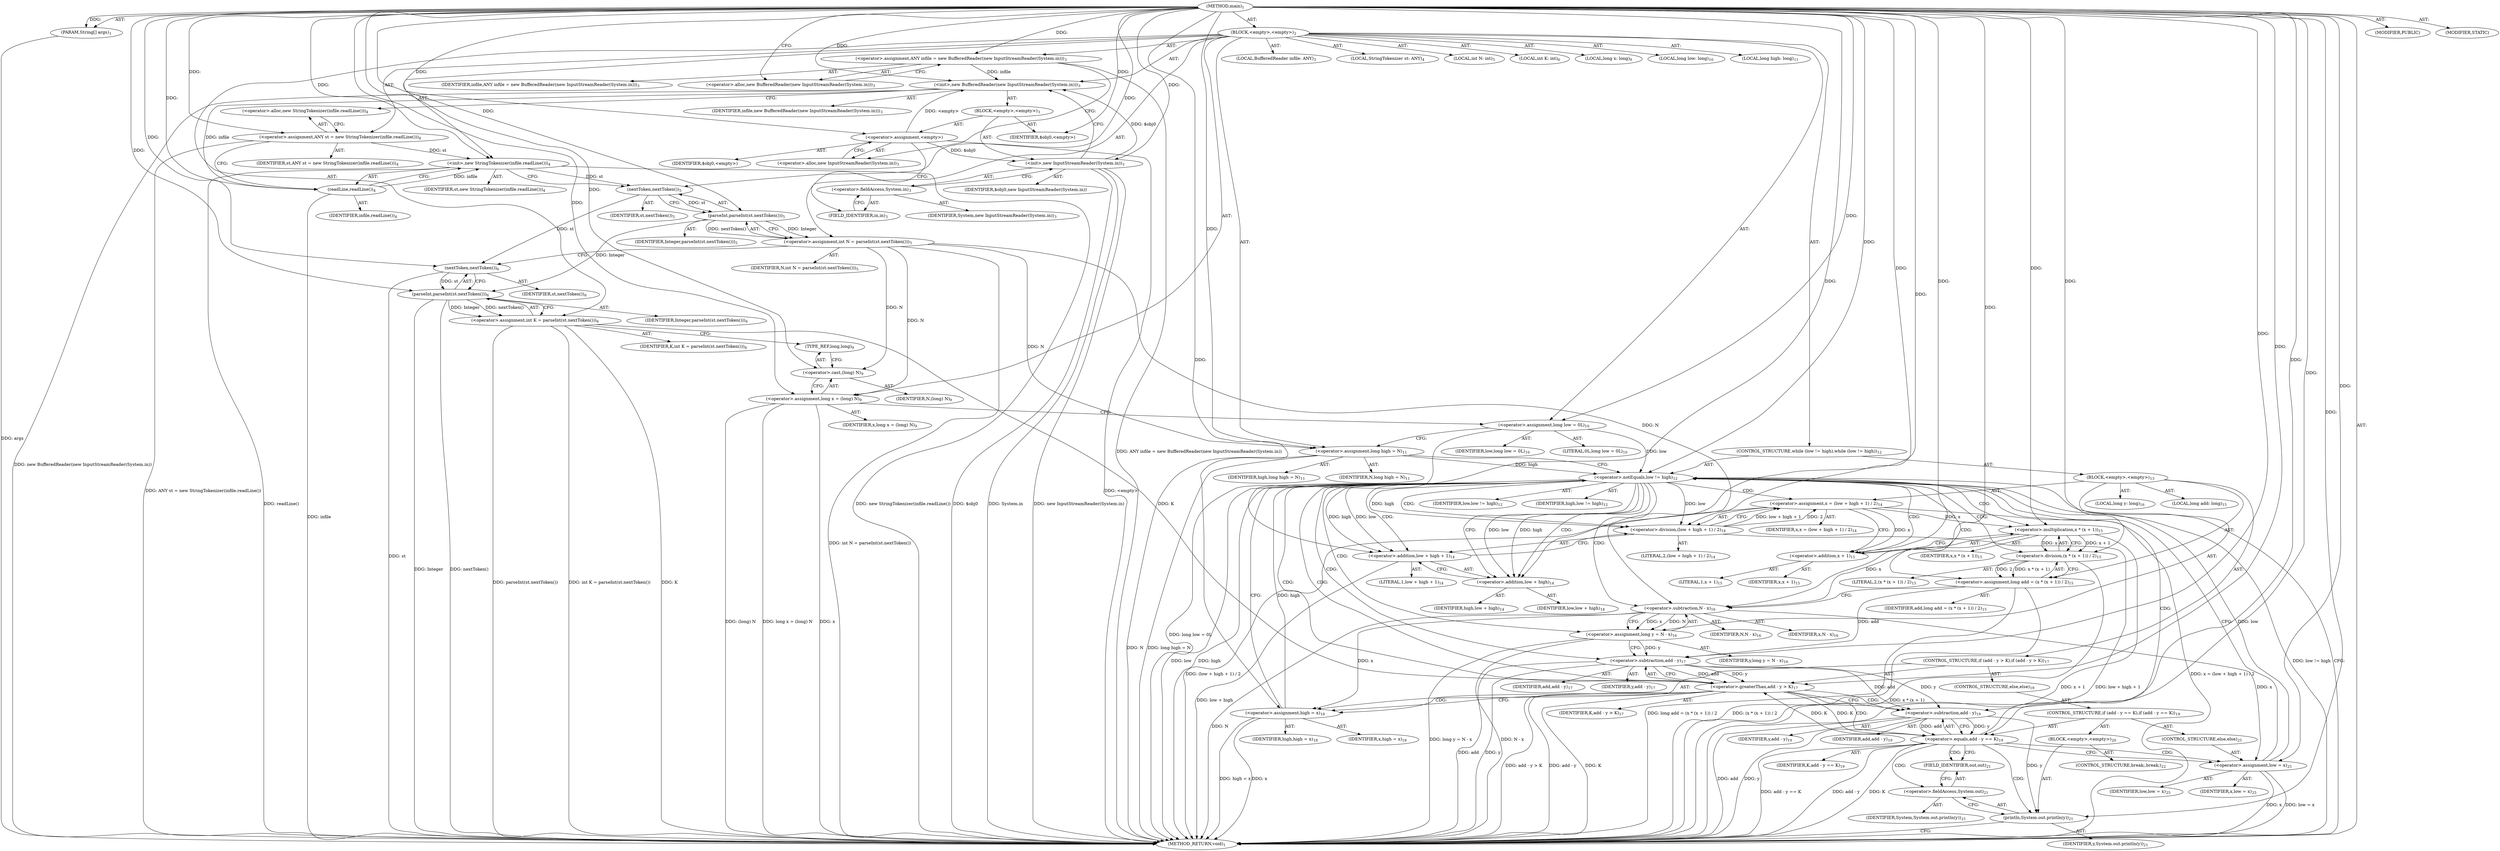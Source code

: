 digraph "main" {  
"21" [label = <(METHOD,main)<SUB>1</SUB>> ]
"22" [label = <(PARAM,String[] args)<SUB>1</SUB>> ]
"23" [label = <(BLOCK,&lt;empty&gt;,&lt;empty&gt;)<SUB>2</SUB>> ]
"4" [label = <(LOCAL,BufferedReader infile: ANY)<SUB>3</SUB>> ]
"24" [label = <(&lt;operator&gt;.assignment,ANY infile = new BufferedReader(new InputStreamReader(System.in)))<SUB>3</SUB>> ]
"25" [label = <(IDENTIFIER,infile,ANY infile = new BufferedReader(new InputStreamReader(System.in)))<SUB>3</SUB>> ]
"26" [label = <(&lt;operator&gt;.alloc,new BufferedReader(new InputStreamReader(System.in)))<SUB>3</SUB>> ]
"27" [label = <(&lt;init&gt;,new BufferedReader(new InputStreamReader(System.in)))<SUB>3</SUB>> ]
"3" [label = <(IDENTIFIER,infile,new BufferedReader(new InputStreamReader(System.in)))<SUB>3</SUB>> ]
"28" [label = <(BLOCK,&lt;empty&gt;,&lt;empty&gt;)<SUB>3</SUB>> ]
"29" [label = <(&lt;operator&gt;.assignment,&lt;empty&gt;)> ]
"30" [label = <(IDENTIFIER,$obj0,&lt;empty&gt;)> ]
"31" [label = <(&lt;operator&gt;.alloc,new InputStreamReader(System.in))<SUB>3</SUB>> ]
"32" [label = <(&lt;init&gt;,new InputStreamReader(System.in))<SUB>3</SUB>> ]
"33" [label = <(IDENTIFIER,$obj0,new InputStreamReader(System.in))> ]
"34" [label = <(&lt;operator&gt;.fieldAccess,System.in)<SUB>3</SUB>> ]
"35" [label = <(IDENTIFIER,System,new InputStreamReader(System.in))<SUB>3</SUB>> ]
"36" [label = <(FIELD_IDENTIFIER,in,in)<SUB>3</SUB>> ]
"37" [label = <(IDENTIFIER,$obj0,&lt;empty&gt;)> ]
"6" [label = <(LOCAL,StringTokenizer st: ANY)<SUB>4</SUB>> ]
"38" [label = <(&lt;operator&gt;.assignment,ANY st = new StringTokenizer(infile.readLine()))<SUB>4</SUB>> ]
"39" [label = <(IDENTIFIER,st,ANY st = new StringTokenizer(infile.readLine()))<SUB>4</SUB>> ]
"40" [label = <(&lt;operator&gt;.alloc,new StringTokenizer(infile.readLine()))<SUB>4</SUB>> ]
"41" [label = <(&lt;init&gt;,new StringTokenizer(infile.readLine()))<SUB>4</SUB>> ]
"5" [label = <(IDENTIFIER,st,new StringTokenizer(infile.readLine()))<SUB>4</SUB>> ]
"42" [label = <(readLine,readLine())<SUB>4</SUB>> ]
"43" [label = <(IDENTIFIER,infile,readLine())<SUB>4</SUB>> ]
"44" [label = <(LOCAL,int N: int)<SUB>5</SUB>> ]
"45" [label = <(&lt;operator&gt;.assignment,int N = parseInt(st.nextToken()))<SUB>5</SUB>> ]
"46" [label = <(IDENTIFIER,N,int N = parseInt(st.nextToken()))<SUB>5</SUB>> ]
"47" [label = <(parseInt,parseInt(st.nextToken()))<SUB>5</SUB>> ]
"48" [label = <(IDENTIFIER,Integer,parseInt(st.nextToken()))<SUB>5</SUB>> ]
"49" [label = <(nextToken,nextToken())<SUB>5</SUB>> ]
"50" [label = <(IDENTIFIER,st,nextToken())<SUB>5</SUB>> ]
"51" [label = <(LOCAL,int K: int)<SUB>6</SUB>> ]
"52" [label = <(&lt;operator&gt;.assignment,int K = parseInt(st.nextToken()))<SUB>6</SUB>> ]
"53" [label = <(IDENTIFIER,K,int K = parseInt(st.nextToken()))<SUB>6</SUB>> ]
"54" [label = <(parseInt,parseInt(st.nextToken()))<SUB>6</SUB>> ]
"55" [label = <(IDENTIFIER,Integer,parseInt(st.nextToken()))<SUB>6</SUB>> ]
"56" [label = <(nextToken,nextToken())<SUB>6</SUB>> ]
"57" [label = <(IDENTIFIER,st,nextToken())<SUB>6</SUB>> ]
"58" [label = <(LOCAL,long x: long)<SUB>9</SUB>> ]
"59" [label = <(&lt;operator&gt;.assignment,long x = (long) N)<SUB>9</SUB>> ]
"60" [label = <(IDENTIFIER,x,long x = (long) N)<SUB>9</SUB>> ]
"61" [label = <(&lt;operator&gt;.cast,(long) N)<SUB>9</SUB>> ]
"62" [label = <(TYPE_REF,long,long)<SUB>9</SUB>> ]
"63" [label = <(IDENTIFIER,N,(long) N)<SUB>9</SUB>> ]
"64" [label = <(LOCAL,long low: long)<SUB>10</SUB>> ]
"65" [label = <(&lt;operator&gt;.assignment,long low = 0L)<SUB>10</SUB>> ]
"66" [label = <(IDENTIFIER,low,long low = 0L)<SUB>10</SUB>> ]
"67" [label = <(LITERAL,0L,long low = 0L)<SUB>10</SUB>> ]
"68" [label = <(LOCAL,long high: long)<SUB>11</SUB>> ]
"69" [label = <(&lt;operator&gt;.assignment,long high = N)<SUB>11</SUB>> ]
"70" [label = <(IDENTIFIER,high,long high = N)<SUB>11</SUB>> ]
"71" [label = <(IDENTIFIER,N,long high = N)<SUB>11</SUB>> ]
"72" [label = <(CONTROL_STRUCTURE,while (low != high),while (low != high))<SUB>12</SUB>> ]
"73" [label = <(&lt;operator&gt;.notEquals,low != high)<SUB>12</SUB>> ]
"74" [label = <(IDENTIFIER,low,low != high)<SUB>12</SUB>> ]
"75" [label = <(IDENTIFIER,high,low != high)<SUB>12</SUB>> ]
"76" [label = <(BLOCK,&lt;empty&gt;,&lt;empty&gt;)<SUB>13</SUB>> ]
"77" [label = <(&lt;operator&gt;.assignment,x = (low + high + 1) / 2)<SUB>14</SUB>> ]
"78" [label = <(IDENTIFIER,x,x = (low + high + 1) / 2)<SUB>14</SUB>> ]
"79" [label = <(&lt;operator&gt;.division,(low + high + 1) / 2)<SUB>14</SUB>> ]
"80" [label = <(&lt;operator&gt;.addition,low + high + 1)<SUB>14</SUB>> ]
"81" [label = <(&lt;operator&gt;.addition,low + high)<SUB>14</SUB>> ]
"82" [label = <(IDENTIFIER,low,low + high)<SUB>14</SUB>> ]
"83" [label = <(IDENTIFIER,high,low + high)<SUB>14</SUB>> ]
"84" [label = <(LITERAL,1,low + high + 1)<SUB>14</SUB>> ]
"85" [label = <(LITERAL,2,(low + high + 1) / 2)<SUB>14</SUB>> ]
"86" [label = <(LOCAL,long add: long)<SUB>15</SUB>> ]
"87" [label = <(&lt;operator&gt;.assignment,long add = (x * (x + 1)) / 2)<SUB>15</SUB>> ]
"88" [label = <(IDENTIFIER,add,long add = (x * (x + 1)) / 2)<SUB>15</SUB>> ]
"89" [label = <(&lt;operator&gt;.division,(x * (x + 1)) / 2)<SUB>15</SUB>> ]
"90" [label = <(&lt;operator&gt;.multiplication,x * (x + 1))<SUB>15</SUB>> ]
"91" [label = <(IDENTIFIER,x,x * (x + 1))<SUB>15</SUB>> ]
"92" [label = <(&lt;operator&gt;.addition,x + 1)<SUB>15</SUB>> ]
"93" [label = <(IDENTIFIER,x,x + 1)<SUB>15</SUB>> ]
"94" [label = <(LITERAL,1,x + 1)<SUB>15</SUB>> ]
"95" [label = <(LITERAL,2,(x * (x + 1)) / 2)<SUB>15</SUB>> ]
"96" [label = <(LOCAL,long y: long)<SUB>16</SUB>> ]
"97" [label = <(&lt;operator&gt;.assignment,long y = N - x)<SUB>16</SUB>> ]
"98" [label = <(IDENTIFIER,y,long y = N - x)<SUB>16</SUB>> ]
"99" [label = <(&lt;operator&gt;.subtraction,N - x)<SUB>16</SUB>> ]
"100" [label = <(IDENTIFIER,N,N - x)<SUB>16</SUB>> ]
"101" [label = <(IDENTIFIER,x,N - x)<SUB>16</SUB>> ]
"102" [label = <(CONTROL_STRUCTURE,if (add - y &gt; K),if (add - y &gt; K))<SUB>17</SUB>> ]
"103" [label = <(&lt;operator&gt;.greaterThan,add - y &gt; K)<SUB>17</SUB>> ]
"104" [label = <(&lt;operator&gt;.subtraction,add - y)<SUB>17</SUB>> ]
"105" [label = <(IDENTIFIER,add,add - y)<SUB>17</SUB>> ]
"106" [label = <(IDENTIFIER,y,add - y)<SUB>17</SUB>> ]
"107" [label = <(IDENTIFIER,K,add - y &gt; K)<SUB>17</SUB>> ]
"108" [label = <(&lt;operator&gt;.assignment,high = x)<SUB>18</SUB>> ]
"109" [label = <(IDENTIFIER,high,high = x)<SUB>18</SUB>> ]
"110" [label = <(IDENTIFIER,x,high = x)<SUB>18</SUB>> ]
"111" [label = <(CONTROL_STRUCTURE,else,else)<SUB>19</SUB>> ]
"112" [label = <(CONTROL_STRUCTURE,if (add - y == K),if (add - y == K))<SUB>19</SUB>> ]
"113" [label = <(&lt;operator&gt;.equals,add - y == K)<SUB>19</SUB>> ]
"114" [label = <(&lt;operator&gt;.subtraction,add - y)<SUB>19</SUB>> ]
"115" [label = <(IDENTIFIER,add,add - y)<SUB>19</SUB>> ]
"116" [label = <(IDENTIFIER,y,add - y)<SUB>19</SUB>> ]
"117" [label = <(IDENTIFIER,K,add - y == K)<SUB>19</SUB>> ]
"118" [label = <(BLOCK,&lt;empty&gt;,&lt;empty&gt;)<SUB>20</SUB>> ]
"119" [label = <(println,System.out.println(y))<SUB>21</SUB>> ]
"120" [label = <(&lt;operator&gt;.fieldAccess,System.out)<SUB>21</SUB>> ]
"121" [label = <(IDENTIFIER,System,System.out.println(y))<SUB>21</SUB>> ]
"122" [label = <(FIELD_IDENTIFIER,out,out)<SUB>21</SUB>> ]
"123" [label = <(IDENTIFIER,y,System.out.println(y))<SUB>21</SUB>> ]
"124" [label = <(CONTROL_STRUCTURE,break;,break;)<SUB>22</SUB>> ]
"125" [label = <(CONTROL_STRUCTURE,else,else)<SUB>25</SUB>> ]
"126" [label = <(&lt;operator&gt;.assignment,low = x)<SUB>25</SUB>> ]
"127" [label = <(IDENTIFIER,low,low = x)<SUB>25</SUB>> ]
"128" [label = <(IDENTIFIER,x,low = x)<SUB>25</SUB>> ]
"129" [label = <(MODIFIER,PUBLIC)> ]
"130" [label = <(MODIFIER,STATIC)> ]
"131" [label = <(METHOD_RETURN,void)<SUB>1</SUB>> ]
  "21" -> "22"  [ label = "AST: "] 
  "21" -> "23"  [ label = "AST: "] 
  "21" -> "129"  [ label = "AST: "] 
  "21" -> "130"  [ label = "AST: "] 
  "21" -> "131"  [ label = "AST: "] 
  "23" -> "4"  [ label = "AST: "] 
  "23" -> "24"  [ label = "AST: "] 
  "23" -> "27"  [ label = "AST: "] 
  "23" -> "6"  [ label = "AST: "] 
  "23" -> "38"  [ label = "AST: "] 
  "23" -> "41"  [ label = "AST: "] 
  "23" -> "44"  [ label = "AST: "] 
  "23" -> "45"  [ label = "AST: "] 
  "23" -> "51"  [ label = "AST: "] 
  "23" -> "52"  [ label = "AST: "] 
  "23" -> "58"  [ label = "AST: "] 
  "23" -> "59"  [ label = "AST: "] 
  "23" -> "64"  [ label = "AST: "] 
  "23" -> "65"  [ label = "AST: "] 
  "23" -> "68"  [ label = "AST: "] 
  "23" -> "69"  [ label = "AST: "] 
  "23" -> "72"  [ label = "AST: "] 
  "24" -> "25"  [ label = "AST: "] 
  "24" -> "26"  [ label = "AST: "] 
  "27" -> "3"  [ label = "AST: "] 
  "27" -> "28"  [ label = "AST: "] 
  "28" -> "29"  [ label = "AST: "] 
  "28" -> "32"  [ label = "AST: "] 
  "28" -> "37"  [ label = "AST: "] 
  "29" -> "30"  [ label = "AST: "] 
  "29" -> "31"  [ label = "AST: "] 
  "32" -> "33"  [ label = "AST: "] 
  "32" -> "34"  [ label = "AST: "] 
  "34" -> "35"  [ label = "AST: "] 
  "34" -> "36"  [ label = "AST: "] 
  "38" -> "39"  [ label = "AST: "] 
  "38" -> "40"  [ label = "AST: "] 
  "41" -> "5"  [ label = "AST: "] 
  "41" -> "42"  [ label = "AST: "] 
  "42" -> "43"  [ label = "AST: "] 
  "45" -> "46"  [ label = "AST: "] 
  "45" -> "47"  [ label = "AST: "] 
  "47" -> "48"  [ label = "AST: "] 
  "47" -> "49"  [ label = "AST: "] 
  "49" -> "50"  [ label = "AST: "] 
  "52" -> "53"  [ label = "AST: "] 
  "52" -> "54"  [ label = "AST: "] 
  "54" -> "55"  [ label = "AST: "] 
  "54" -> "56"  [ label = "AST: "] 
  "56" -> "57"  [ label = "AST: "] 
  "59" -> "60"  [ label = "AST: "] 
  "59" -> "61"  [ label = "AST: "] 
  "61" -> "62"  [ label = "AST: "] 
  "61" -> "63"  [ label = "AST: "] 
  "65" -> "66"  [ label = "AST: "] 
  "65" -> "67"  [ label = "AST: "] 
  "69" -> "70"  [ label = "AST: "] 
  "69" -> "71"  [ label = "AST: "] 
  "72" -> "73"  [ label = "AST: "] 
  "72" -> "76"  [ label = "AST: "] 
  "73" -> "74"  [ label = "AST: "] 
  "73" -> "75"  [ label = "AST: "] 
  "76" -> "77"  [ label = "AST: "] 
  "76" -> "86"  [ label = "AST: "] 
  "76" -> "87"  [ label = "AST: "] 
  "76" -> "96"  [ label = "AST: "] 
  "76" -> "97"  [ label = "AST: "] 
  "76" -> "102"  [ label = "AST: "] 
  "77" -> "78"  [ label = "AST: "] 
  "77" -> "79"  [ label = "AST: "] 
  "79" -> "80"  [ label = "AST: "] 
  "79" -> "85"  [ label = "AST: "] 
  "80" -> "81"  [ label = "AST: "] 
  "80" -> "84"  [ label = "AST: "] 
  "81" -> "82"  [ label = "AST: "] 
  "81" -> "83"  [ label = "AST: "] 
  "87" -> "88"  [ label = "AST: "] 
  "87" -> "89"  [ label = "AST: "] 
  "89" -> "90"  [ label = "AST: "] 
  "89" -> "95"  [ label = "AST: "] 
  "90" -> "91"  [ label = "AST: "] 
  "90" -> "92"  [ label = "AST: "] 
  "92" -> "93"  [ label = "AST: "] 
  "92" -> "94"  [ label = "AST: "] 
  "97" -> "98"  [ label = "AST: "] 
  "97" -> "99"  [ label = "AST: "] 
  "99" -> "100"  [ label = "AST: "] 
  "99" -> "101"  [ label = "AST: "] 
  "102" -> "103"  [ label = "AST: "] 
  "102" -> "108"  [ label = "AST: "] 
  "102" -> "111"  [ label = "AST: "] 
  "103" -> "104"  [ label = "AST: "] 
  "103" -> "107"  [ label = "AST: "] 
  "104" -> "105"  [ label = "AST: "] 
  "104" -> "106"  [ label = "AST: "] 
  "108" -> "109"  [ label = "AST: "] 
  "108" -> "110"  [ label = "AST: "] 
  "111" -> "112"  [ label = "AST: "] 
  "112" -> "113"  [ label = "AST: "] 
  "112" -> "118"  [ label = "AST: "] 
  "112" -> "125"  [ label = "AST: "] 
  "113" -> "114"  [ label = "AST: "] 
  "113" -> "117"  [ label = "AST: "] 
  "114" -> "115"  [ label = "AST: "] 
  "114" -> "116"  [ label = "AST: "] 
  "118" -> "119"  [ label = "AST: "] 
  "118" -> "124"  [ label = "AST: "] 
  "119" -> "120"  [ label = "AST: "] 
  "119" -> "123"  [ label = "AST: "] 
  "120" -> "121"  [ label = "AST: "] 
  "120" -> "122"  [ label = "AST: "] 
  "125" -> "126"  [ label = "AST: "] 
  "126" -> "127"  [ label = "AST: "] 
  "126" -> "128"  [ label = "AST: "] 
  "24" -> "31"  [ label = "CFG: "] 
  "27" -> "40"  [ label = "CFG: "] 
  "38" -> "42"  [ label = "CFG: "] 
  "41" -> "49"  [ label = "CFG: "] 
  "45" -> "56"  [ label = "CFG: "] 
  "52" -> "62"  [ label = "CFG: "] 
  "59" -> "65"  [ label = "CFG: "] 
  "65" -> "69"  [ label = "CFG: "] 
  "69" -> "73"  [ label = "CFG: "] 
  "26" -> "24"  [ label = "CFG: "] 
  "40" -> "38"  [ label = "CFG: "] 
  "42" -> "41"  [ label = "CFG: "] 
  "47" -> "45"  [ label = "CFG: "] 
  "54" -> "52"  [ label = "CFG: "] 
  "61" -> "59"  [ label = "CFG: "] 
  "73" -> "131"  [ label = "CFG: "] 
  "73" -> "81"  [ label = "CFG: "] 
  "29" -> "36"  [ label = "CFG: "] 
  "32" -> "27"  [ label = "CFG: "] 
  "49" -> "47"  [ label = "CFG: "] 
  "56" -> "54"  [ label = "CFG: "] 
  "62" -> "61"  [ label = "CFG: "] 
  "77" -> "92"  [ label = "CFG: "] 
  "87" -> "99"  [ label = "CFG: "] 
  "97" -> "104"  [ label = "CFG: "] 
  "31" -> "29"  [ label = "CFG: "] 
  "34" -> "32"  [ label = "CFG: "] 
  "79" -> "77"  [ label = "CFG: "] 
  "89" -> "87"  [ label = "CFG: "] 
  "99" -> "97"  [ label = "CFG: "] 
  "103" -> "108"  [ label = "CFG: "] 
  "103" -> "114"  [ label = "CFG: "] 
  "108" -> "73"  [ label = "CFG: "] 
  "36" -> "34"  [ label = "CFG: "] 
  "80" -> "79"  [ label = "CFG: "] 
  "90" -> "89"  [ label = "CFG: "] 
  "104" -> "103"  [ label = "CFG: "] 
  "81" -> "80"  [ label = "CFG: "] 
  "92" -> "90"  [ label = "CFG: "] 
  "113" -> "122"  [ label = "CFG: "] 
  "113" -> "126"  [ label = "CFG: "] 
  "114" -> "113"  [ label = "CFG: "] 
  "119" -> "131"  [ label = "CFG: "] 
  "126" -> "73"  [ label = "CFG: "] 
  "120" -> "119"  [ label = "CFG: "] 
  "122" -> "120"  [ label = "CFG: "] 
  "21" -> "26"  [ label = "CFG: "] 
  "22" -> "131"  [ label = "DDG: args"] 
  "24" -> "131"  [ label = "DDG: ANY infile = new BufferedReader(new InputStreamReader(System.in))"] 
  "29" -> "131"  [ label = "DDG: &lt;empty&gt;"] 
  "32" -> "131"  [ label = "DDG: $obj0"] 
  "32" -> "131"  [ label = "DDG: System.in"] 
  "32" -> "131"  [ label = "DDG: new InputStreamReader(System.in)"] 
  "27" -> "131"  [ label = "DDG: new BufferedReader(new InputStreamReader(System.in))"] 
  "38" -> "131"  [ label = "DDG: ANY st = new StringTokenizer(infile.readLine())"] 
  "42" -> "131"  [ label = "DDG: infile"] 
  "41" -> "131"  [ label = "DDG: readLine()"] 
  "41" -> "131"  [ label = "DDG: new StringTokenizer(infile.readLine())"] 
  "45" -> "131"  [ label = "DDG: int N = parseInt(st.nextToken())"] 
  "52" -> "131"  [ label = "DDG: K"] 
  "54" -> "131"  [ label = "DDG: Integer"] 
  "56" -> "131"  [ label = "DDG: st"] 
  "54" -> "131"  [ label = "DDG: nextToken()"] 
  "52" -> "131"  [ label = "DDG: parseInt(st.nextToken())"] 
  "52" -> "131"  [ label = "DDG: int K = parseInt(st.nextToken())"] 
  "59" -> "131"  [ label = "DDG: x"] 
  "59" -> "131"  [ label = "DDG: (long) N"] 
  "59" -> "131"  [ label = "DDG: long x = (long) N"] 
  "65" -> "131"  [ label = "DDG: long low = 0L"] 
  "69" -> "131"  [ label = "DDG: N"] 
  "69" -> "131"  [ label = "DDG: long high = N"] 
  "73" -> "131"  [ label = "DDG: low"] 
  "73" -> "131"  [ label = "DDG: high"] 
  "73" -> "131"  [ label = "DDG: low != high"] 
  "80" -> "131"  [ label = "DDG: low + high"] 
  "79" -> "131"  [ label = "DDG: low + high + 1"] 
  "77" -> "131"  [ label = "DDG: (low + high + 1) / 2"] 
  "77" -> "131"  [ label = "DDG: x = (low + high + 1) / 2"] 
  "90" -> "131"  [ label = "DDG: x + 1"] 
  "89" -> "131"  [ label = "DDG: x * (x + 1)"] 
  "87" -> "131"  [ label = "DDG: (x * (x + 1)) / 2"] 
  "87" -> "131"  [ label = "DDG: long add = (x * (x + 1)) / 2"] 
  "99" -> "131"  [ label = "DDG: N"] 
  "97" -> "131"  [ label = "DDG: N - x"] 
  "97" -> "131"  [ label = "DDG: long y = N - x"] 
  "104" -> "131"  [ label = "DDG: add"] 
  "104" -> "131"  [ label = "DDG: y"] 
  "103" -> "131"  [ label = "DDG: add - y"] 
  "103" -> "131"  [ label = "DDG: K"] 
  "103" -> "131"  [ label = "DDG: add - y &gt; K"] 
  "114" -> "131"  [ label = "DDG: add"] 
  "114" -> "131"  [ label = "DDG: y"] 
  "113" -> "131"  [ label = "DDG: add - y"] 
  "113" -> "131"  [ label = "DDG: K"] 
  "113" -> "131"  [ label = "DDG: add - y == K"] 
  "126" -> "131"  [ label = "DDG: x"] 
  "126" -> "131"  [ label = "DDG: low = x"] 
  "108" -> "131"  [ label = "DDG: x"] 
  "108" -> "131"  [ label = "DDG: high = x"] 
  "21" -> "22"  [ label = "DDG: "] 
  "21" -> "24"  [ label = "DDG: "] 
  "21" -> "38"  [ label = "DDG: "] 
  "47" -> "45"  [ label = "DDG: Integer"] 
  "47" -> "45"  [ label = "DDG: nextToken()"] 
  "54" -> "52"  [ label = "DDG: Integer"] 
  "54" -> "52"  [ label = "DDG: nextToken()"] 
  "21" -> "59"  [ label = "DDG: "] 
  "45" -> "59"  [ label = "DDG: N"] 
  "21" -> "65"  [ label = "DDG: "] 
  "21" -> "69"  [ label = "DDG: "] 
  "45" -> "69"  [ label = "DDG: N"] 
  "24" -> "27"  [ label = "DDG: infile"] 
  "21" -> "27"  [ label = "DDG: "] 
  "29" -> "27"  [ label = "DDG: &lt;empty&gt;"] 
  "32" -> "27"  [ label = "DDG: $obj0"] 
  "38" -> "41"  [ label = "DDG: st"] 
  "21" -> "41"  [ label = "DDG: "] 
  "42" -> "41"  [ label = "DDG: infile"] 
  "21" -> "29"  [ label = "DDG: "] 
  "21" -> "37"  [ label = "DDG: "] 
  "27" -> "42"  [ label = "DDG: infile"] 
  "21" -> "42"  [ label = "DDG: "] 
  "21" -> "47"  [ label = "DDG: "] 
  "49" -> "47"  [ label = "DDG: st"] 
  "47" -> "54"  [ label = "DDG: Integer"] 
  "21" -> "54"  [ label = "DDG: "] 
  "56" -> "54"  [ label = "DDG: st"] 
  "21" -> "61"  [ label = "DDG: "] 
  "45" -> "61"  [ label = "DDG: N"] 
  "65" -> "73"  [ label = "DDG: low"] 
  "126" -> "73"  [ label = "DDG: low"] 
  "21" -> "73"  [ label = "DDG: "] 
  "69" -> "73"  [ label = "DDG: high"] 
  "108" -> "73"  [ label = "DDG: high"] 
  "79" -> "77"  [ label = "DDG: low + high + 1"] 
  "79" -> "77"  [ label = "DDG: 2"] 
  "89" -> "87"  [ label = "DDG: x * (x + 1)"] 
  "89" -> "87"  [ label = "DDG: 2"] 
  "99" -> "97"  [ label = "DDG: N"] 
  "99" -> "97"  [ label = "DDG: x"] 
  "29" -> "32"  [ label = "DDG: $obj0"] 
  "21" -> "32"  [ label = "DDG: "] 
  "41" -> "49"  [ label = "DDG: st"] 
  "21" -> "49"  [ label = "DDG: "] 
  "49" -> "56"  [ label = "DDG: st"] 
  "21" -> "56"  [ label = "DDG: "] 
  "99" -> "108"  [ label = "DDG: x"] 
  "21" -> "108"  [ label = "DDG: "] 
  "73" -> "79"  [ label = "DDG: low"] 
  "21" -> "79"  [ label = "DDG: "] 
  "73" -> "79"  [ label = "DDG: high"] 
  "90" -> "89"  [ label = "DDG: x"] 
  "90" -> "89"  [ label = "DDG: x + 1"] 
  "21" -> "89"  [ label = "DDG: "] 
  "21" -> "99"  [ label = "DDG: "] 
  "45" -> "99"  [ label = "DDG: N"] 
  "90" -> "99"  [ label = "DDG: x"] 
  "104" -> "103"  [ label = "DDG: add"] 
  "104" -> "103"  [ label = "DDG: y"] 
  "52" -> "103"  [ label = "DDG: K"] 
  "113" -> "103"  [ label = "DDG: K"] 
  "21" -> "103"  [ label = "DDG: "] 
  "73" -> "80"  [ label = "DDG: low"] 
  "21" -> "80"  [ label = "DDG: "] 
  "73" -> "80"  [ label = "DDG: high"] 
  "21" -> "90"  [ label = "DDG: "] 
  "77" -> "90"  [ label = "DDG: x"] 
  "87" -> "104"  [ label = "DDG: add"] 
  "21" -> "104"  [ label = "DDG: "] 
  "97" -> "104"  [ label = "DDG: y"] 
  "73" -> "81"  [ label = "DDG: low"] 
  "21" -> "81"  [ label = "DDG: "] 
  "73" -> "81"  [ label = "DDG: high"] 
  "77" -> "92"  [ label = "DDG: x"] 
  "21" -> "92"  [ label = "DDG: "] 
  "114" -> "113"  [ label = "DDG: add"] 
  "114" -> "113"  [ label = "DDG: y"] 
  "103" -> "113"  [ label = "DDG: K"] 
  "21" -> "113"  [ label = "DDG: "] 
  "99" -> "126"  [ label = "DDG: x"] 
  "21" -> "126"  [ label = "DDG: "] 
  "104" -> "114"  [ label = "DDG: add"] 
  "21" -> "114"  [ label = "DDG: "] 
  "104" -> "114"  [ label = "DDG: y"] 
  "114" -> "119"  [ label = "DDG: y"] 
  "21" -> "119"  [ label = "DDG: "] 
  "73" -> "77"  [ label = "CDG: "] 
  "73" -> "89"  [ label = "CDG: "] 
  "73" -> "99"  [ label = "CDG: "] 
  "73" -> "81"  [ label = "CDG: "] 
  "73" -> "103"  [ label = "CDG: "] 
  "73" -> "104"  [ label = "CDG: "] 
  "73" -> "92"  [ label = "CDG: "] 
  "73" -> "87"  [ label = "CDG: "] 
  "73" -> "97"  [ label = "CDG: "] 
  "73" -> "90"  [ label = "CDG: "] 
  "73" -> "79"  [ label = "CDG: "] 
  "73" -> "80"  [ label = "CDG: "] 
  "103" -> "73"  [ label = "CDG: "] 
  "103" -> "113"  [ label = "CDG: "] 
  "103" -> "114"  [ label = "CDG: "] 
  "103" -> "108"  [ label = "CDG: "] 
  "113" -> "73"  [ label = "CDG: "] 
  "113" -> "120"  [ label = "CDG: "] 
  "113" -> "122"  [ label = "CDG: "] 
  "113" -> "119"  [ label = "CDG: "] 
  "113" -> "126"  [ label = "CDG: "] 
}

